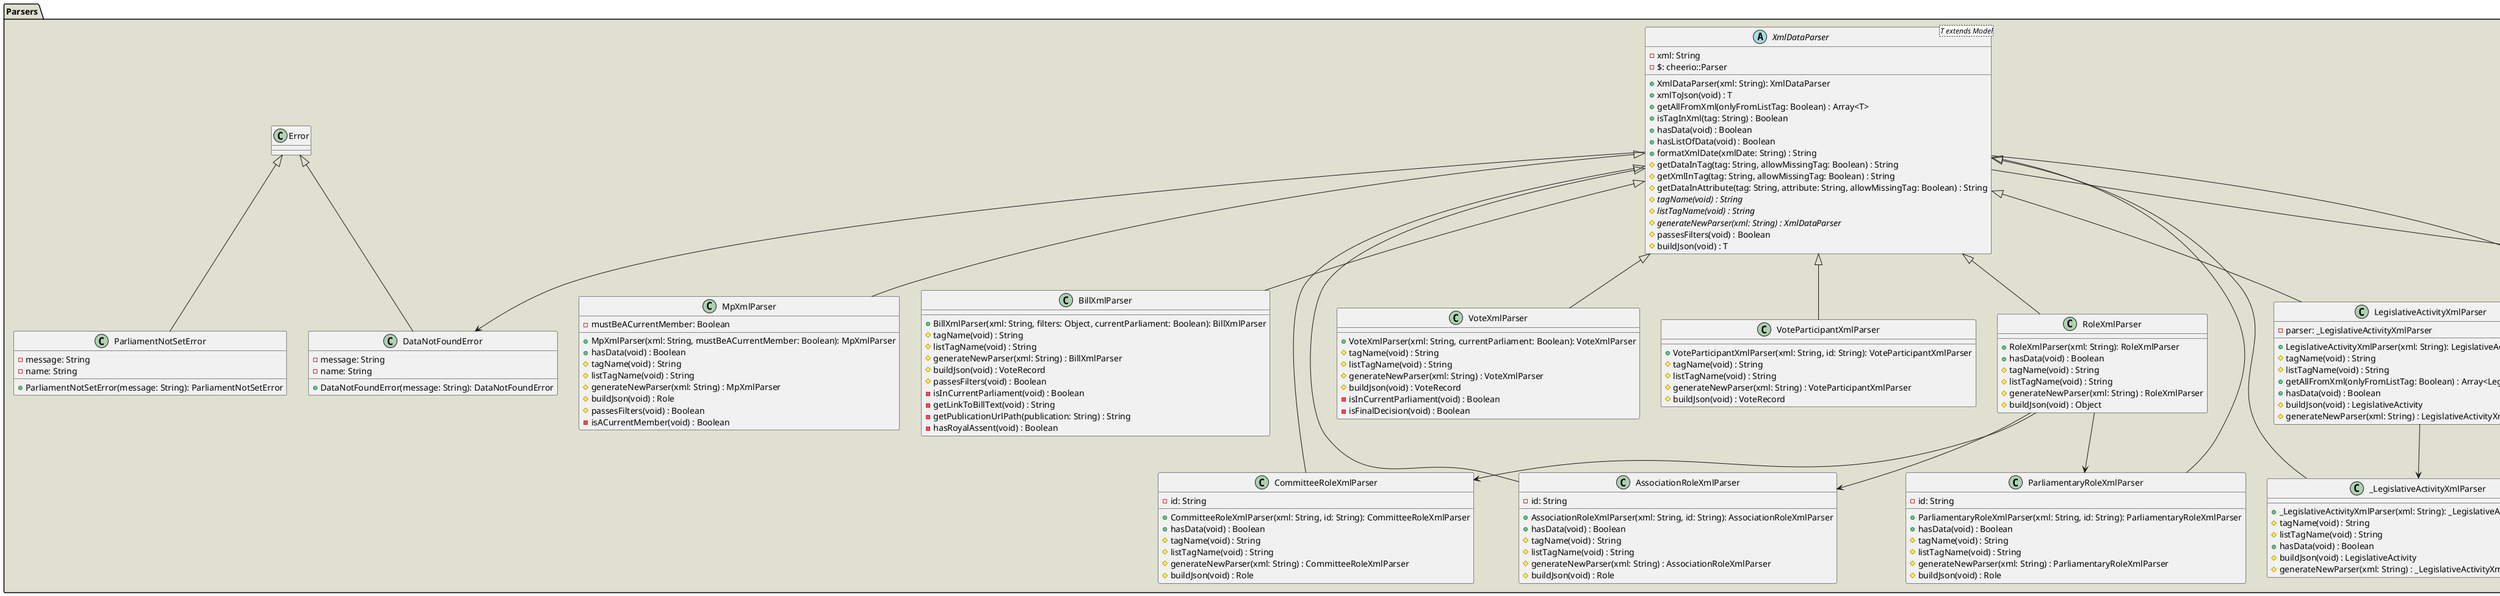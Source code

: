 @startuml
class Error <<E, yellow>>
package Firebase #e0e0d1 {
    package Models #e0e0d1 {
        class Model
        class VoteRecord
        class Vote
        class Role
        class Politician
        class LegislativeActivity
    }
    package Builders #e0e0d1 {
        class VoteRecordBuilder
        class VoteParticipantBuilder
        class RoleBuilder
        class BillBuilder
    }
}

package Parsers #e0e0d1 {
    abstract class XmlDataParser<T extends Model> {
        - xml: String
        - $: cheerio::Parser
        + XmlDataParser(xml: String): XmlDataParser
        + xmlToJson(void) : T
        + getAllFromXml(onlyFromListTag: Boolean) : Array<T>
        + isTagInXml(tag: String) : Boolean
        + hasData(void) : Boolean
        + hasListOfData(void) : Boolean
        + formatXmlDate(xmlDate: String) : String
        # getDataInTag(tag: String, allowMissingTag: Boolean) : String
        # getXmlInTag(tag: String, allowMissingTag: Boolean) : String
        # getDataInAttribute(tag: String, attribute: String, allowMissingTag: Boolean) : String
        {abstract} # tagName(void) : String
        {abstract} # listTagName(void) : String
        {abstract} # generateNewParser(xml: String) : XmlDataParser
        # passesFilters(void) : Boolean
        # buildJson(void) : T
    }
    XmlDataParser --> Models
    XmlDataParser --> Builders
    XmlDataParser --> DataNotFoundError

    class DataNotFoundError extends Error {
        - message: String
        - name: String
        + DataNotFoundError(message: String): DataNotFoundError
    }

    class ParliamentNotSetError extends Error {
        - message: String
        - name: String
        + ParliamentNotSetError(message: String): ParliamentNotSetError
    }

    class VoteXmlParser extends XmlDataParser {
        + VoteXmlParser(xml: String, currentParliament: Boolean): VoteXmlParser
        # tagName(void) : String
        # listTagName(void) : String
        # generateNewParser(xml: String) : VoteXmlParser
        # buildJson(void) : VoteRecord
        - isInCurrentParliament(void) : Boolean
        - isFinalDecision(void) : Boolean
    }

    class VoteParticipantXmlParser extends XmlDataParser {
        + VoteParticipantXmlParser(xml: String, id: String): VoteParticipantXmlParser
        # tagName(void) : String
        # listTagName(void) : String
        # generateNewParser(xml: String) : VoteParticipantXmlParser
        # buildJson(void) : VoteRecord
    }

    class RoleXmlParser extends XmlDataParser {
        + RoleXmlParser(xml: String): RoleXmlParser
        + hasData(void) : Boolean
        # tagName(void) : String
        # listTagName(void) : String
        # generateNewParser(xml: String) : RoleXmlParser
        # buildJson(void) : Object
    }

    RoleXmlParser --> ParliamentaryRoleXmlParser
    RoleXmlParser --> CommitteeRoleXmlParser
    RoleXmlParser --> AssociationRoleXmlParser

    class ParliamentaryRoleXmlParser extends XmlDataParser {
        - id: String
        + ParliamentaryRoleXmlParser(xml: String, id: String): ParliamentaryRoleXmlParser
        + hasData(void) : Boolean
        # tagName(void) : String
        # listTagName(void) : String
        # generateNewParser(xml: String) : ParliamentaryRoleXmlParser
        # buildJson(void) : Role
    }

    class CommitteeRoleXmlParser extends XmlDataParser {
        - id: String
        + CommitteeRoleXmlParser(xml: String, id: String): CommitteeRoleXmlParser
        + hasData(void) : Boolean
        # tagName(void) : String
        # listTagName(void) : String
        # generateNewParser(xml: String) : CommitteeRoleXmlParser
        # buildJson(void) : Role
    }

    class AssociationRoleXmlParser extends XmlDataParser {
        - id: String
        + AssociationRoleXmlParser(xml: String, id: String): AssociationRoleXmlParser
        + hasData(void) : Boolean
        # tagName(void) : String
        # listTagName(void) : String
        # generateNewParser(xml: String) : AssociationRoleXmlParser
        # buildJson(void) : Role
    }

    class MpXmlParser extends XmlDataParser {
        - mustBeACurrentMember: Boolean
        + MpXmlParser(xml: String, mustBeACurrentMember: Boolean): MpXmlParser
        + hasData(void) : Boolean
        # tagName(void) : String
        # listTagName(void) : String
        # generateNewParser(xml: String) : MpXmlParser
        # buildJson(void) : Role
        # passesFilters(void) : Boolean
        - isACurrentMember(void) : Boolean
    }

    class BillXmlParser extends XmlDataParser {
        + BillXmlParser(xml: String, filters: Object, currentParliament: Boolean): BillXmlParser
        # tagName(void) : String
        # listTagName(void) : String
        # generateNewParser(xml: String) : BillXmlParser
        # buildJson(void) : VoteRecord
        # passesFilters(void) : Boolean
        - isInCurrentParliament(void) : Boolean
        - getLinkToBillText(void) : String
        - getPublicationUrlPath(publication: String) : String
        - hasRoyalAssent(void) : Boolean
    }

    class LegislativeActivityXmlParser extends XmlDataParser {
        -parser: _LegislativeActivityXmlParser
        + LegislativeActivityXmlParser(xml: String): LegislativeActivityXmlParser
        # tagName(void) : String
        # listTagName(void) : String
        + getAllFromXml(onlyFromListTag: Boolean) : Array<LegislativeActivity>
        + hasData(void) : Boolean
        # buildJson(void) : LegislativeActivity
        # generateNewParser(xml: String) : LegislativeActivityXmlParser
    }
    LegislativeActivityXmlParser --> _LegislativeActivityXmlParser

    class _LegislativeActivityXmlParser extends XmlDataParser {
        + _LegislativeActivityXmlParser(xml: String): _LegislativeActivityXmlParser
        # tagName(void) : String
        # listTagName(void) : String
        + hasData(void) : Boolean
        # buildJson(void) : LegislativeActivity
        # generateNewParser(xml: String) : _LegislativeActivityXmlParser
    }
}

@enduml